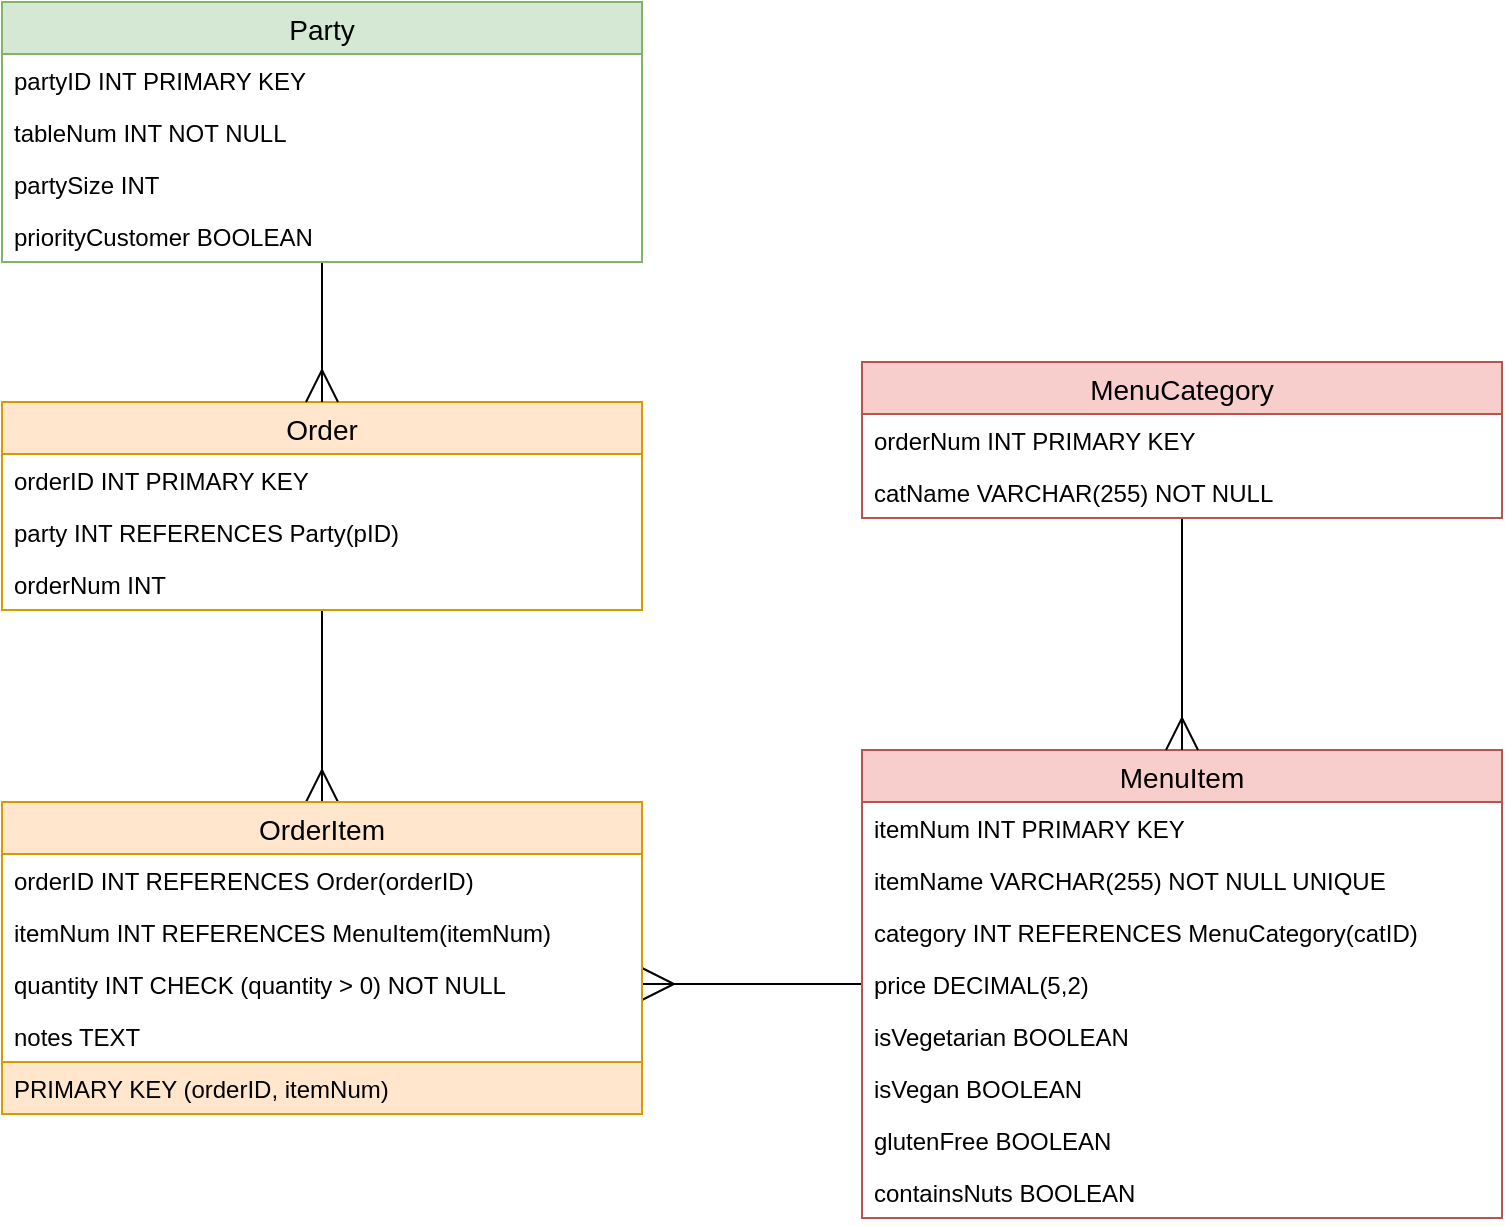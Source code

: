 <mxfile version="12.6.5" type="device"><diagram id="fNyQyrN8pzI-oU2HxIaB" name="Page-1"><mxGraphModel dx="1422" dy="2034" grid="1" gridSize="10" guides="1" tooltips="1" connect="1" arrows="1" fold="1" page="1" pageScale="1" pageWidth="827" pageHeight="1169" math="0" shadow="0"><root><mxCell id="0"/><mxCell id="1" parent="0"/><mxCell id="yyThOu686RBLG2JFM4Yx-1" style="edgeStyle=orthogonalEdgeStyle;rounded=0;orthogonalLoop=1;jettySize=auto;html=1;entryX=1;entryY=0.5;entryDx=0;entryDy=0;endArrow=ERmany;endFill=0;strokeWidth=1;endSize=14;" edge="1" parent="1" source="yVkLzlJT3Gr3alyhxEAg-5" target="yVkLzlJT3Gr3alyhxEAg-49"><mxGeometry relative="1" as="geometry"/></mxCell><mxCell id="yVkLzlJT3Gr3alyhxEAg-5" value="MenuItem" style="swimlane;fontStyle=0;childLayout=stackLayout;horizontal=1;startSize=26;fillColor=#f8cecc;horizontalStack=0;resizeParent=1;resizeParentMax=0;resizeLast=0;collapsible=1;marginBottom=0;swimlaneFillColor=#ffffff;align=center;fontSize=14;strokeColor=#b85450;" parent="1" vertex="1"><mxGeometry x="480" y="-736" width="320" height="234" as="geometry"/></mxCell><mxCell id="yVkLzlJT3Gr3alyhxEAg-6" value="itemNum INT PRIMARY KEY" style="text;strokeColor=none;fillColor=none;spacingLeft=4;spacingRight=4;overflow=hidden;rotatable=0;points=[[0,0.5],[1,0.5]];portConstraint=eastwest;fontSize=12;" parent="yVkLzlJT3Gr3alyhxEAg-5" vertex="1"><mxGeometry y="26" width="320" height="26" as="geometry"/></mxCell><mxCell id="yVkLzlJT3Gr3alyhxEAg-7" value="itemName VARCHAR(255) NOT NULL UNIQUE" style="text;strokeColor=none;fillColor=none;spacingLeft=4;spacingRight=4;overflow=hidden;rotatable=0;points=[[0,0.5],[1,0.5]];portConstraint=eastwest;fontSize=12;" parent="yVkLzlJT3Gr3alyhxEAg-5" vertex="1"><mxGeometry y="52" width="320" height="26" as="geometry"/></mxCell><mxCell id="yVkLzlJT3Gr3alyhxEAg-8" value="category INT REFERENCES MenuCategory(catID)" style="text;strokeColor=none;fillColor=none;spacingLeft=4;spacingRight=4;overflow=hidden;rotatable=0;points=[[0,0.5],[1,0.5]];portConstraint=eastwest;fontSize=12;" parent="yVkLzlJT3Gr3alyhxEAg-5" vertex="1"><mxGeometry y="78" width="320" height="26" as="geometry"/></mxCell><mxCell id="yVkLzlJT3Gr3alyhxEAg-14" value="price DECIMAL(5,2)" style="text;strokeColor=none;fillColor=none;spacingLeft=4;spacingRight=4;overflow=hidden;rotatable=0;points=[[0,0.5],[1,0.5]];portConstraint=eastwest;fontSize=12;" parent="yVkLzlJT3Gr3alyhxEAg-5" vertex="1"><mxGeometry y="104" width="320" height="26" as="geometry"/></mxCell><mxCell id="yVkLzlJT3Gr3alyhxEAg-15" value="isVegetarian BOOLEAN" style="text;strokeColor=none;fillColor=none;spacingLeft=4;spacingRight=4;overflow=hidden;rotatable=0;points=[[0,0.5],[1,0.5]];portConstraint=eastwest;fontSize=12;" parent="yVkLzlJT3Gr3alyhxEAg-5" vertex="1"><mxGeometry y="130" width="320" height="26" as="geometry"/></mxCell><mxCell id="yVkLzlJT3Gr3alyhxEAg-16" value="isVegan BOOLEAN" style="text;strokeColor=none;fillColor=none;spacingLeft=4;spacingRight=4;overflow=hidden;rotatable=0;points=[[0,0.5],[1,0.5]];portConstraint=eastwest;fontSize=12;" parent="yVkLzlJT3Gr3alyhxEAg-5" vertex="1"><mxGeometry y="156" width="320" height="26" as="geometry"/></mxCell><mxCell id="yVkLzlJT3Gr3alyhxEAg-17" value="glutenFree BOOLEAN" style="text;strokeColor=none;fillColor=none;spacingLeft=4;spacingRight=4;overflow=hidden;rotatable=0;points=[[0,0.5],[1,0.5]];portConstraint=eastwest;fontSize=12;" parent="yVkLzlJT3Gr3alyhxEAg-5" vertex="1"><mxGeometry y="182" width="320" height="26" as="geometry"/></mxCell><mxCell id="yVkLzlJT3Gr3alyhxEAg-18" value="containsNuts BOOLEAN" style="text;strokeColor=none;fillColor=none;spacingLeft=4;spacingRight=4;overflow=hidden;rotatable=0;points=[[0,0.5],[1,0.5]];portConstraint=eastwest;fontSize=12;" parent="yVkLzlJT3Gr3alyhxEAg-5" vertex="1"><mxGeometry y="208" width="320" height="26" as="geometry"/></mxCell><mxCell id="yVkLzlJT3Gr3alyhxEAg-30" style="edgeStyle=orthogonalEdgeStyle;rounded=0;orthogonalLoop=1;jettySize=auto;html=1;entryX=0.5;entryY=0;entryDx=0;entryDy=0;endArrow=ERmany;endFill=0;jumpSize=8;endSize=14;strokeWidth=1;" parent="1" source="yVkLzlJT3Gr3alyhxEAg-20" target="yVkLzlJT3Gr3alyhxEAg-5" edge="1"><mxGeometry relative="1" as="geometry"/></mxCell><mxCell id="yVkLzlJT3Gr3alyhxEAg-20" value="MenuCategory" style="swimlane;fontStyle=0;childLayout=stackLayout;horizontal=1;startSize=26;fillColor=#f8cecc;horizontalStack=0;resizeParent=1;resizeParentMax=0;resizeLast=0;collapsible=1;marginBottom=0;swimlaneFillColor=#ffffff;align=center;fontSize=14;strokeColor=#b85450;" parent="1" vertex="1"><mxGeometry x="480" y="-930" width="320" height="78" as="geometry"/></mxCell><mxCell id="yVkLzlJT3Gr3alyhxEAg-21" value="orderNum INT PRIMARY KEY" style="text;strokeColor=none;fillColor=none;spacingLeft=4;spacingRight=4;overflow=hidden;rotatable=0;points=[[0,0.5],[1,0.5]];portConstraint=eastwest;fontSize=12;" parent="yVkLzlJT3Gr3alyhxEAg-20" vertex="1"><mxGeometry y="26" width="320" height="26" as="geometry"/></mxCell><mxCell id="yVkLzlJT3Gr3alyhxEAg-22" value="catName VARCHAR(255) NOT NULL" style="text;strokeColor=none;fillColor=none;spacingLeft=4;spacingRight=4;overflow=hidden;rotatable=0;points=[[0,0.5],[1,0.5]];portConstraint=eastwest;fontSize=12;" parent="yVkLzlJT3Gr3alyhxEAg-20" vertex="1"><mxGeometry y="52" width="320" height="26" as="geometry"/></mxCell><mxCell id="yVkLzlJT3Gr3alyhxEAg-53" style="edgeStyle=orthogonalEdgeStyle;rounded=0;jumpSize=8;orthogonalLoop=1;jettySize=auto;html=1;entryX=0.5;entryY=0;entryDx=0;entryDy=0;endArrow=ERmany;endFill=0;endSize=14;strokeWidth=1;" parent="1" source="yVkLzlJT3Gr3alyhxEAg-31" target="yVkLzlJT3Gr3alyhxEAg-46" edge="1"><mxGeometry relative="1" as="geometry"/></mxCell><mxCell id="yVkLzlJT3Gr3alyhxEAg-31" value="Order" style="swimlane;fontStyle=0;childLayout=stackLayout;horizontal=1;startSize=26;fillColor=#ffe6cc;horizontalStack=0;resizeParent=1;resizeParentMax=0;resizeLast=0;collapsible=1;marginBottom=0;swimlaneFillColor=#ffffff;align=center;fontSize=14;strokeColor=#d79b00;" parent="1" vertex="1"><mxGeometry x="50" y="-910" width="320" height="104" as="geometry"/></mxCell><mxCell id="yVkLzlJT3Gr3alyhxEAg-40" value="orderID INT PRIMARY KEY" style="text;strokeColor=none;fillColor=none;spacingLeft=4;spacingRight=4;overflow=hidden;rotatable=0;points=[[0,0.5],[1,0.5]];portConstraint=eastwest;fontSize=12;" parent="yVkLzlJT3Gr3alyhxEAg-31" vertex="1"><mxGeometry y="26" width="320" height="26" as="geometry"/></mxCell><mxCell id="yVkLzlJT3Gr3alyhxEAg-33" value="party INT REFERENCES Party(pID)" style="text;strokeColor=none;fillColor=none;spacingLeft=4;spacingRight=4;overflow=hidden;rotatable=0;points=[[0,0.5],[1,0.5]];portConstraint=eastwest;fontSize=12;" parent="yVkLzlJT3Gr3alyhxEAg-31" vertex="1"><mxGeometry y="52" width="320" height="26" as="geometry"/></mxCell><mxCell id="yVkLzlJT3Gr3alyhxEAg-32" value="orderNum INT" style="text;strokeColor=none;fillColor=none;spacingLeft=4;spacingRight=4;overflow=hidden;rotatable=0;points=[[0,0.5],[1,0.5]];portConstraint=eastwest;fontSize=12;" parent="yVkLzlJT3Gr3alyhxEAg-31" vertex="1"><mxGeometry y="78" width="320" height="26" as="geometry"/></mxCell><mxCell id="yVkLzlJT3Gr3alyhxEAg-52" style="edgeStyle=orthogonalEdgeStyle;rounded=0;jumpSize=8;orthogonalLoop=1;jettySize=auto;html=1;entryX=0.5;entryY=0;entryDx=0;entryDy=0;endArrow=ERmany;endFill=0;endSize=14;strokeWidth=1;" parent="1" source="yVkLzlJT3Gr3alyhxEAg-41" target="yVkLzlJT3Gr3alyhxEAg-31" edge="1"><mxGeometry relative="1" as="geometry"/></mxCell><mxCell id="yVkLzlJT3Gr3alyhxEAg-41" value="Party" style="swimlane;fontStyle=0;childLayout=stackLayout;horizontal=1;startSize=26;fillColor=#d5e8d4;horizontalStack=0;resizeParent=1;resizeParentMax=0;resizeLast=0;collapsible=1;marginBottom=0;swimlaneFillColor=#ffffff;align=center;fontSize=14;strokeColor=#82b366;" parent="1" vertex="1"><mxGeometry x="50" y="-1110" width="320" height="130" as="geometry"/></mxCell><mxCell id="yVkLzlJT3Gr3alyhxEAg-42" value="partyID INT PRIMARY KEY" style="text;strokeColor=none;fillColor=none;spacingLeft=4;spacingRight=4;overflow=hidden;rotatable=0;points=[[0,0.5],[1,0.5]];portConstraint=eastwest;fontSize=12;" parent="yVkLzlJT3Gr3alyhxEAg-41" vertex="1"><mxGeometry y="26" width="320" height="26" as="geometry"/></mxCell><mxCell id="yVkLzlJT3Gr3alyhxEAg-43" value="tableNum INT NOT NULL" style="text;strokeColor=none;fillColor=none;spacingLeft=4;spacingRight=4;overflow=hidden;rotatable=0;points=[[0,0.5],[1,0.5]];portConstraint=eastwest;fontSize=12;" parent="yVkLzlJT3Gr3alyhxEAg-41" vertex="1"><mxGeometry y="52" width="320" height="26" as="geometry"/></mxCell><mxCell id="yVkLzlJT3Gr3alyhxEAg-44" value="partySize INT" style="text;strokeColor=none;fillColor=none;spacingLeft=4;spacingRight=4;overflow=hidden;rotatable=0;points=[[0,0.5],[1,0.5]];portConstraint=eastwest;fontSize=12;" parent="yVkLzlJT3Gr3alyhxEAg-41" vertex="1"><mxGeometry y="78" width="320" height="26" as="geometry"/></mxCell><mxCell id="yVkLzlJT3Gr3alyhxEAg-45" value="priorityCustomer BOOLEAN" style="text;strokeColor=none;fillColor=none;spacingLeft=4;spacingRight=4;overflow=hidden;rotatable=0;points=[[0,0.5],[1,0.5]];portConstraint=eastwest;fontSize=12;" parent="yVkLzlJT3Gr3alyhxEAg-41" vertex="1"><mxGeometry y="104" width="320" height="26" as="geometry"/></mxCell><mxCell id="yVkLzlJT3Gr3alyhxEAg-46" value="OrderItem" style="swimlane;fontStyle=0;childLayout=stackLayout;horizontal=1;startSize=26;fillColor=#ffe6cc;horizontalStack=0;resizeParent=1;resizeParentMax=0;resizeLast=0;collapsible=1;marginBottom=0;swimlaneFillColor=#ffffff;align=center;fontSize=14;strokeColor=#d79b00;" parent="1" vertex="1"><mxGeometry x="50" y="-710" width="320" height="156" as="geometry"/></mxCell><mxCell id="yVkLzlJT3Gr3alyhxEAg-47" value="orderID INT REFERENCES Order(orderID)" style="text;strokeColor=none;fillColor=none;spacingLeft=4;spacingRight=4;overflow=hidden;rotatable=0;points=[[0,0.5],[1,0.5]];portConstraint=eastwest;fontSize=12;" parent="yVkLzlJT3Gr3alyhxEAg-46" vertex="1"><mxGeometry y="26" width="320" height="26" as="geometry"/></mxCell><mxCell id="yVkLzlJT3Gr3alyhxEAg-48" value="itemNum INT REFERENCES MenuItem(itemNum)" style="text;strokeColor=none;fillColor=none;spacingLeft=4;spacingRight=4;overflow=hidden;rotatable=0;points=[[0,0.5],[1,0.5]];portConstraint=eastwest;fontSize=12;" parent="yVkLzlJT3Gr3alyhxEAg-46" vertex="1"><mxGeometry y="52" width="320" height="26" as="geometry"/></mxCell><mxCell id="yVkLzlJT3Gr3alyhxEAg-49" value="quantity INT CHECK (quantity &gt; 0) NOT NULL" style="text;strokeColor=none;fillColor=none;spacingLeft=4;spacingRight=4;overflow=hidden;rotatable=0;points=[[0,0.5],[1,0.5]];portConstraint=eastwest;fontSize=12;" parent="yVkLzlJT3Gr3alyhxEAg-46" vertex="1"><mxGeometry y="78" width="320" height="26" as="geometry"/></mxCell><mxCell id="yVkLzlJT3Gr3alyhxEAg-50" value="notes TEXT " style="text;strokeColor=none;fillColor=none;spacingLeft=4;spacingRight=4;overflow=hidden;rotatable=0;points=[[0,0.5],[1,0.5]];portConstraint=eastwest;fontSize=12;" parent="yVkLzlJT3Gr3alyhxEAg-46" vertex="1"><mxGeometry y="104" width="320" height="26" as="geometry"/></mxCell><mxCell id="yVkLzlJT3Gr3alyhxEAg-51" value="PRIMARY KEY (orderID, itemNum)" style="text;strokeColor=#d79b00;fillColor=#ffe6cc;spacingLeft=4;spacingRight=4;overflow=hidden;rotatable=0;points=[[0,0.5],[1,0.5]];portConstraint=eastwest;fontSize=12;" parent="yVkLzlJT3Gr3alyhxEAg-46" vertex="1"><mxGeometry y="130" width="320" height="26" as="geometry"/></mxCell></root></mxGraphModel></diagram></mxfile>